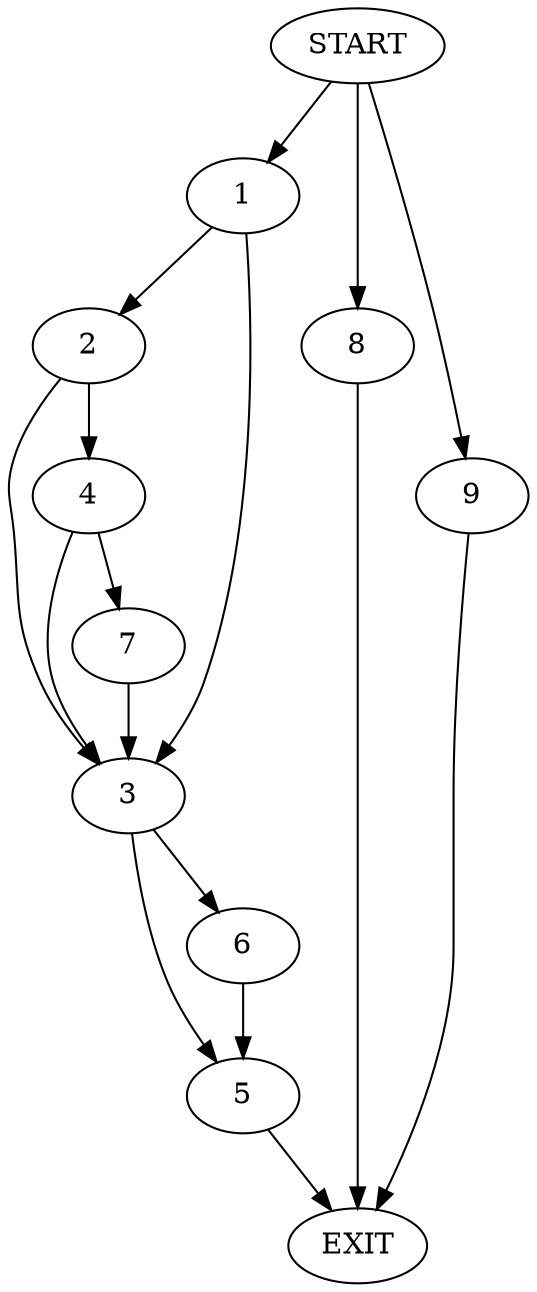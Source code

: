 digraph {
0 [label="START"]
10 [label="EXIT"]
0 -> 1
1 -> 2
1 -> 3
2 -> 3
2 -> 4
3 -> 5
3 -> 6
4 -> 3
4 -> 7
7 -> 3
6 -> 5
5 -> 10
0 -> 8
8 -> 10
0 -> 9
9 -> 10
}
